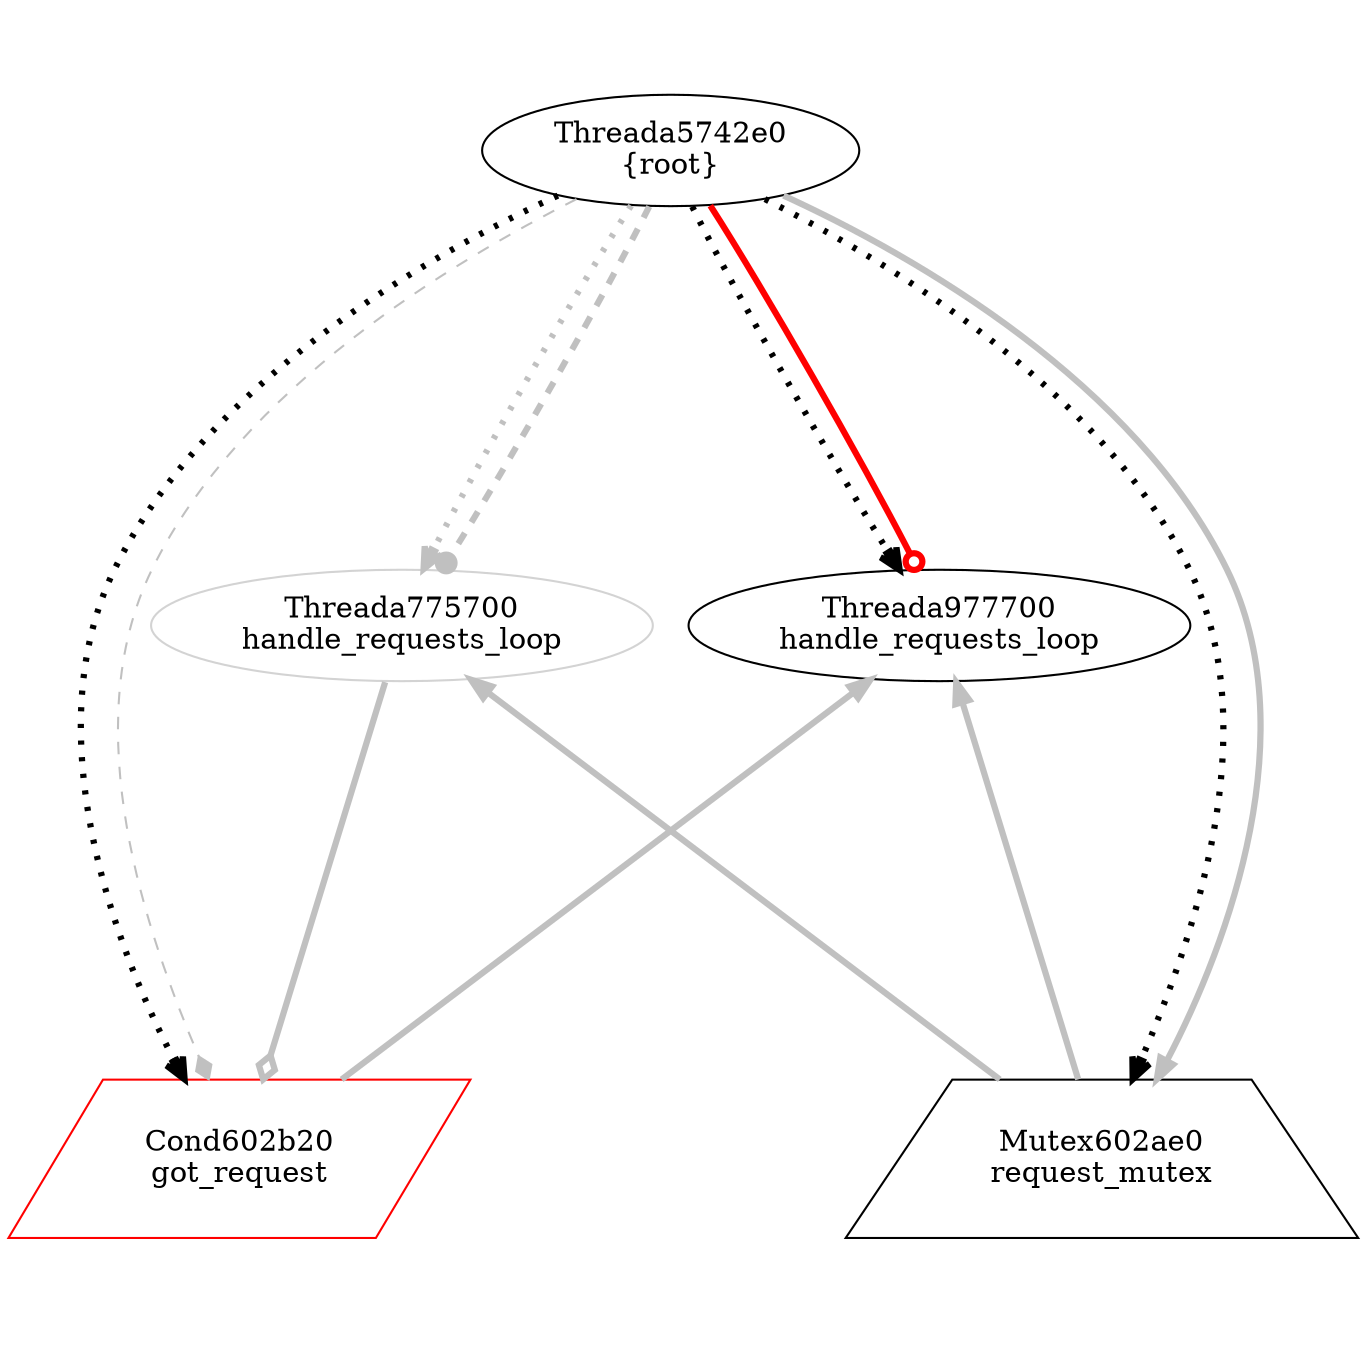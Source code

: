 digraph G {
graph[center=true, ratio=1];
Threada775700 [color=lightgrey,label="Threada775700\nhandle_requests_loop"];
Threada775700 -> Cond602b20 [arrowhead=odiamond,color=grey,penwidth=3];
Threada775700 -> Mutex602ae0 [color=grey,dir=back,penwidth=3];
Threada977700 [color=black,label="Threada977700\nhandle_requests_loop"];
Threada977700 -> Cond602b20 [arrowhead=odiamond,color=grey,dir=back,penwidth=3];
Threada977700 -> Mutex602ae0 [color=grey,dir=back,penwidth=3];
Threada5742e0 [color=black,label="Threada5742e0\n{root}"];
Threada5742e0 -> Mutex602ae0 [style=dotted,arrowhead=open,penwidth=3];
Threada5742e0 -> Cond602b20 [style=dotted,arrowhead=open,penwidth=3];
Threada5742e0 -> Threada775700 [style=dotted,arrowhead=open,color=grey,penwidth=3];
Threada5742e0 -> Threada977700 [style=dotted,arrowhead=open,penwidth=3];
Threada5742e0 -> Threada775700 [style=dashed,arrowhead=dot,color=grey,penwidth=3];
Threada5742e0 -> Threada977700 [arrowhead=odot,color=red,penwidth=3];
Threada5742e0 -> Cond602b20 [style=dashed,arrowhead=diamond,color=grey,penwdith=6];
Threada5742e0 -> Mutex602ae0 [color=grey,penwidth=3];
Cond602b20 [shape=parallelogram,color=red,label="Cond602b20\ngot_request"];
Mutex602ae0 [shape=trapezium,color=black,label="Mutex602ae0\nrequest_mutex"];
}
